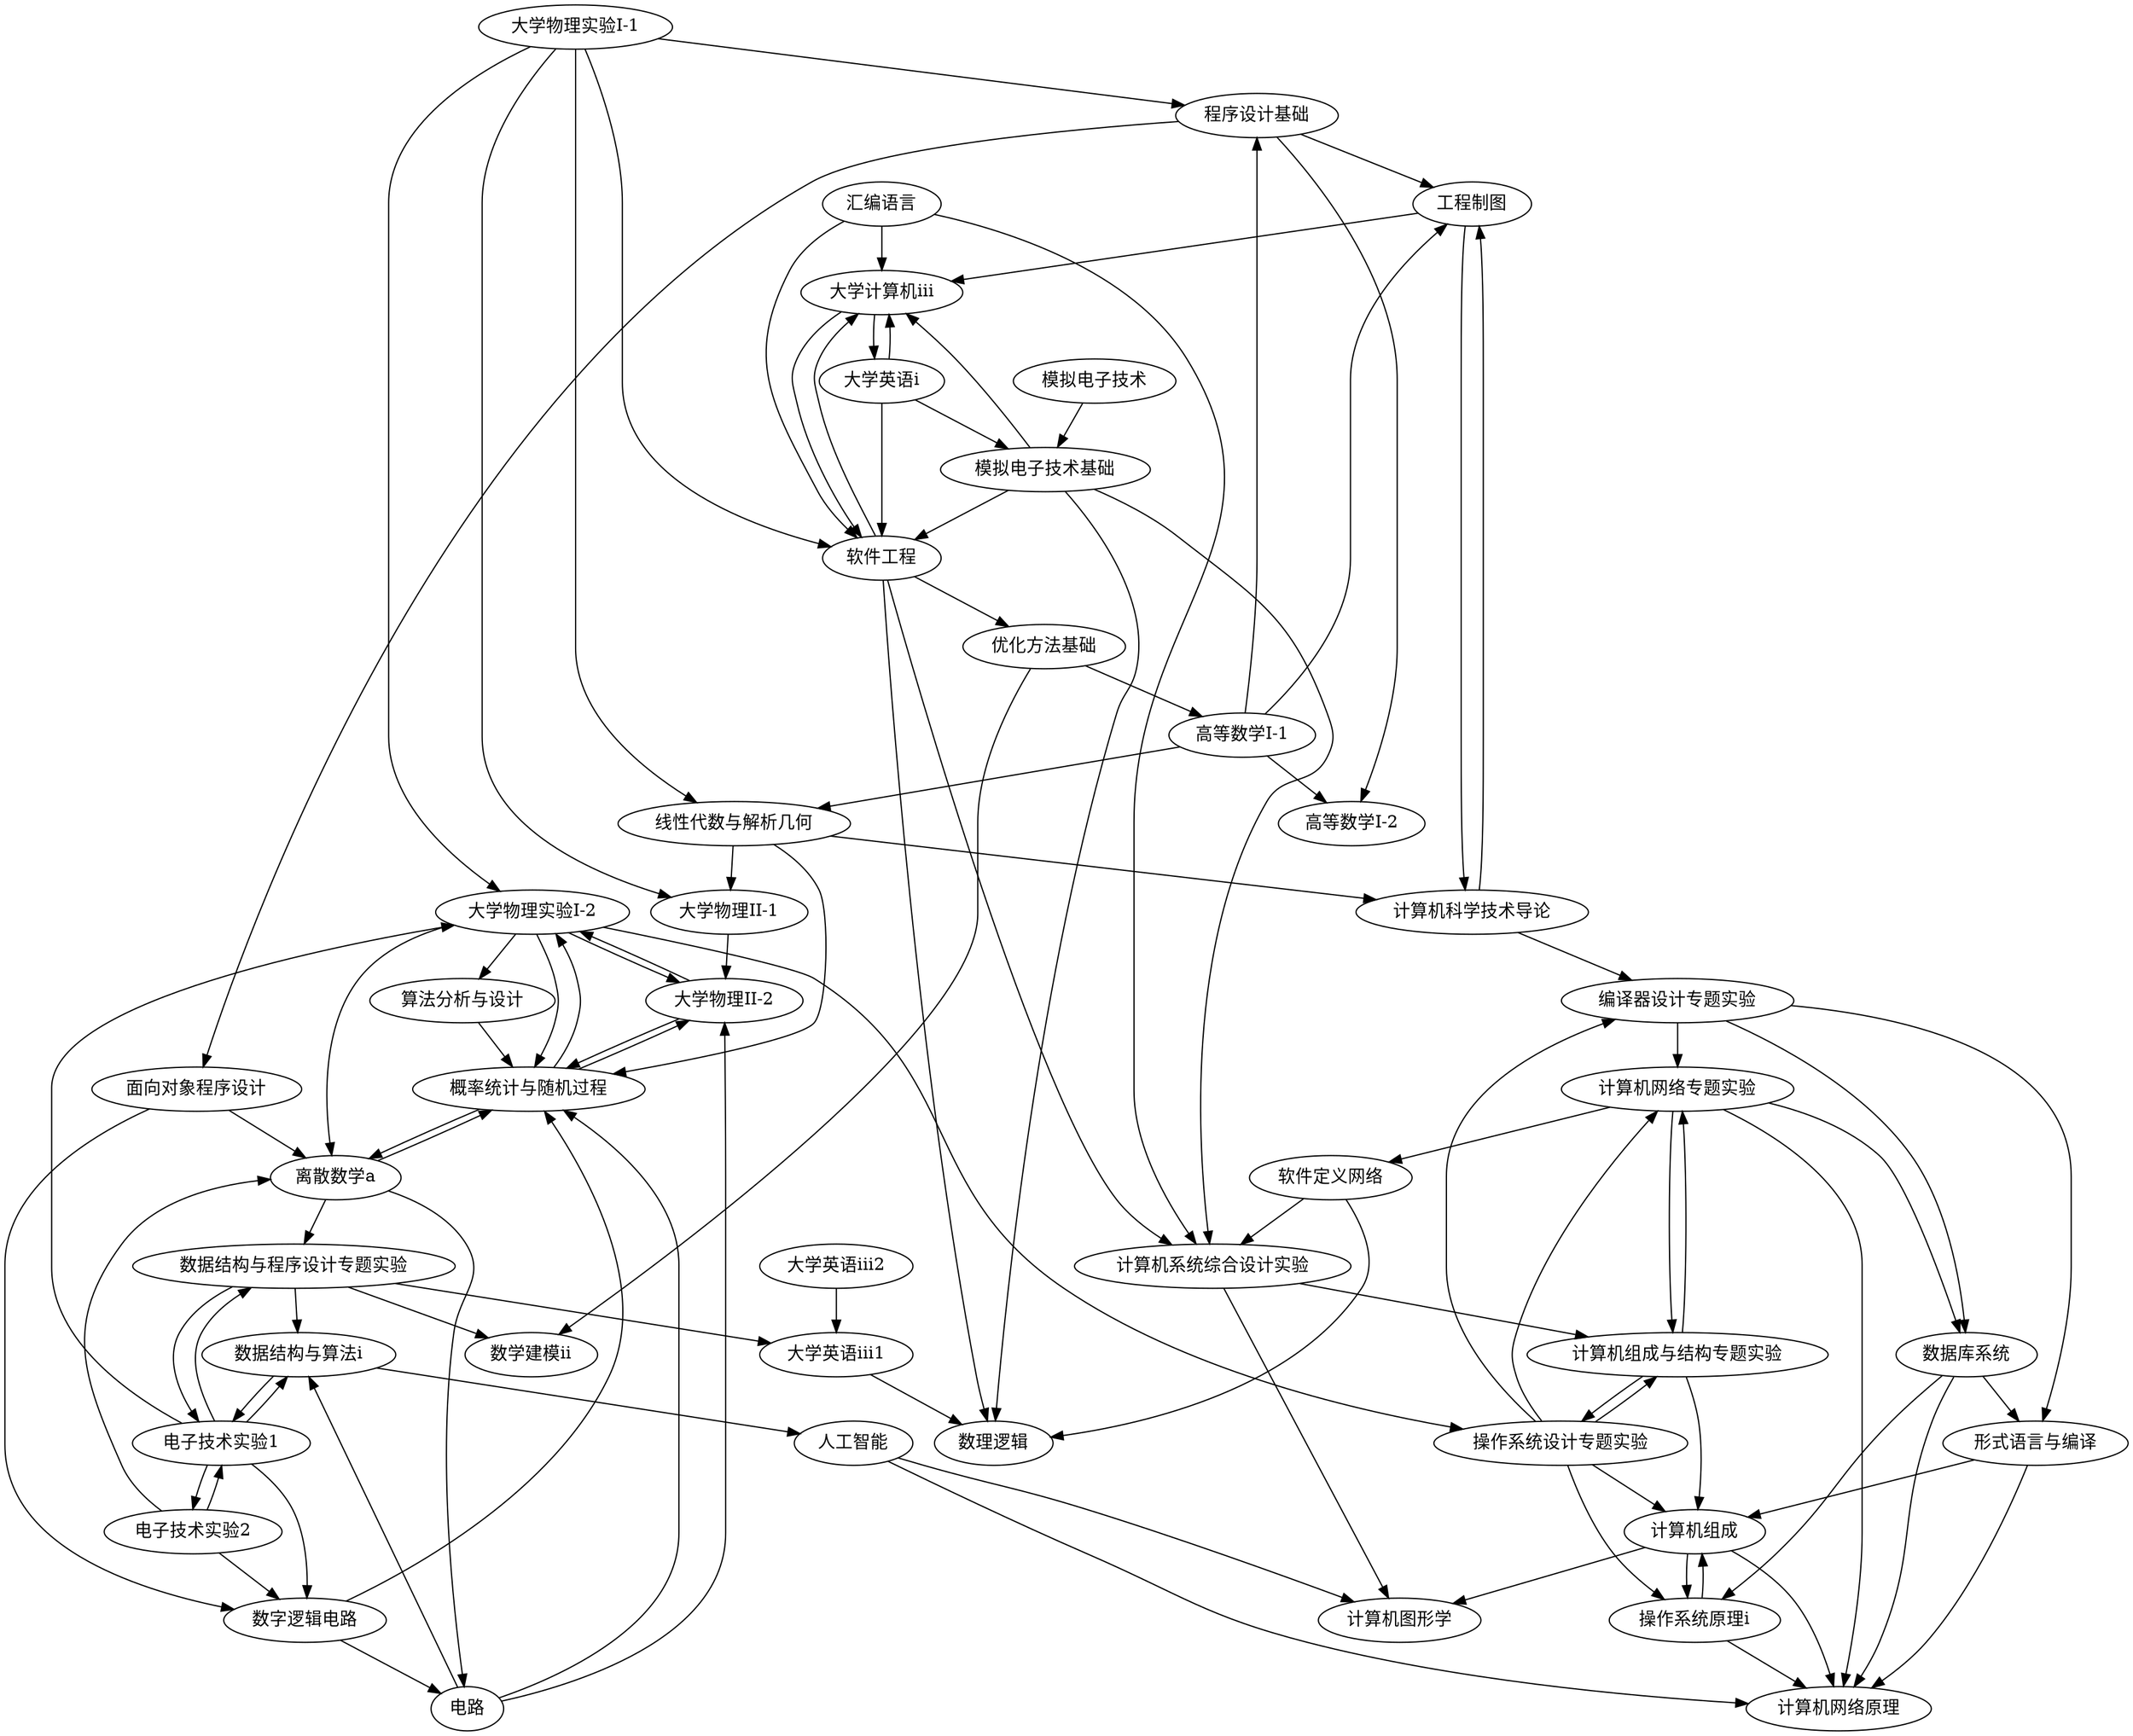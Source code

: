 strict digraph "" {
	人工智能 -> 计算机图形学;
	人工智能 -> 计算机网络原理;
	优化方法基础 -> 数学建模ii;
	优化方法基础 -> "高等数学I-1";
	"大学物理II-1" -> "大学物理II-2";
	"大学物理II-2" -> "大学物理实验I-2";
	"大学物理II-2" -> 概率统计与随机过程;
	"大学物理实验I-1" -> "大学物理II-1";
	"大学物理实验I-1" -> "大学物理实验I-2";
	"大学物理实验I-1" -> 程序设计基础;
	"大学物理实验I-1" -> 线性代数与解析几何;
	"大学物理实验I-1" -> 软件工程;
	"大学物理实验I-2" -> "大学物理II-2";
	"大学物理实验I-2" -> 操作系统设计专题实验;
	"大学物理实验I-2" -> 概率统计与随机过程;
	"大学物理实验I-2" -> 离散数学a;
	"大学物理实验I-2" -> 算法分析与设计;
	大学英语i -> 大学计算机iii;
	大学英语i -> 模拟电子技术基础;
	大学英语i -> 软件工程;
	大学英语iii1 -> 数理逻辑;
	大学英语iii2 -> 大学英语iii1;
	大学计算机iii -> 大学英语i;
	大学计算机iii -> 软件工程;
	工程制图 -> 大学计算机iii;
	工程制图 -> 计算机科学技术导论;
	形式语言与编译 -> 计算机组成;
	形式语言与编译 -> 计算机网络原理;
	操作系统原理i -> 计算机组成;
	操作系统原理i -> 计算机网络原理;
	操作系统设计专题实验 -> 操作系统原理i;
	操作系统设计专题实验 -> 编译器设计专题实验;
	操作系统设计专题实验 -> 计算机组成;
	操作系统设计专题实验 -> 计算机组成与结构专题实验;
	操作系统设计专题实验 -> 计算机网络专题实验;
	数字逻辑电路 -> 概率统计与随机过程;
	数字逻辑电路 -> 电路;
	数据库系统 -> 形式语言与编译;
	数据库系统 -> 操作系统原理i;
	数据库系统 -> 计算机网络原理;
	数据结构与程序设计专题实验 -> 大学英语iii1;
	数据结构与程序设计专题实验 -> 数学建模ii;
	数据结构与程序设计专题实验 -> 数据结构与算法i;
	数据结构与程序设计专题实验 -> 电子技术实验1;
	数据结构与算法i -> 人工智能;
	数据结构与算法i -> 电子技术实验1;
	概率统计与随机过程 -> "大学物理II-2";
	概率统计与随机过程 -> "大学物理实验I-2";
	概率统计与随机过程 -> 离散数学a;
	模拟电子技术 -> 模拟电子技术基础;
	模拟电子技术基础 -> 大学计算机iii;
	模拟电子技术基础 -> 数理逻辑;
	模拟电子技术基础 -> 计算机系统综合设计实验;
	模拟电子技术基础 -> 软件工程;
	汇编语言 -> 大学计算机iii;
	汇编语言 -> 计算机系统综合设计实验;
	汇编语言 -> 软件工程;
	电子技术实验1 -> "大学物理实验I-2";
	电子技术实验1 -> 数字逻辑电路;
	电子技术实验1 -> 数据结构与程序设计专题实验;
	电子技术实验1 -> 数据结构与算法i;
	电子技术实验1 -> 电子技术实验2;
	电子技术实验2 -> 数字逻辑电路;
	电子技术实验2 -> 电子技术实验1;
	电子技术实验2 -> 离散数学a;
	电路 -> "大学物理II-2";
	电路 -> 数据结构与算法i;
	电路 -> 概率统计与随机过程;
	离散数学a -> 数据结构与程序设计专题实验;
	离散数学a -> 概率统计与随机过程;
	离散数学a -> 电路;
	程序设计基础 -> 工程制图;
	程序设计基础 -> 面向对象程序设计;
	程序设计基础 -> "高等数学I-2";
	算法分析与设计 -> 概率统计与随机过程;
	线性代数与解析几何 -> "大学物理II-1";
	线性代数与解析几何 -> 概率统计与随机过程;
	线性代数与解析几何 -> 计算机科学技术导论;
	编译器设计专题实验 -> 形式语言与编译;
	编译器设计专题实验 -> 数据库系统;
	编译器设计专题实验 -> 计算机网络专题实验;
	计算机科学技术导论 -> 工程制图;
	计算机科学技术导论 -> 编译器设计专题实验;
	计算机系统综合设计实验 -> 计算机图形学;
	计算机系统综合设计实验 -> 计算机组成与结构专题实验;
	计算机组成 -> 操作系统原理i;
	计算机组成 -> 计算机图形学;
	计算机组成 -> 计算机网络原理;
	计算机组成与结构专题实验 -> 操作系统设计专题实验;
	计算机组成与结构专题实验 -> 计算机组成;
	计算机组成与结构专题实验 -> 计算机网络专题实验;
	计算机网络专题实验 -> 数据库系统;
	计算机网络专题实验 -> 计算机组成与结构专题实验;
	计算机网络专题实验 -> 计算机网络原理;
	计算机网络专题实验 -> 软件定义网络;
	软件定义网络 -> 数理逻辑;
	软件定义网络 -> 计算机系统综合设计实验;
	软件工程 -> 优化方法基础;
	软件工程 -> 大学计算机iii;
	软件工程 -> 数理逻辑;
	软件工程 -> 计算机系统综合设计实验;
	面向对象程序设计 -> 数字逻辑电路;
	面向对象程序设计 -> 离散数学a;
	"高等数学I-1" -> 工程制图;
	"高等数学I-1" -> 程序设计基础;
	"高等数学I-1" -> 线性代数与解析几何;
	"高等数学I-1" -> "高等数学I-2";
}
